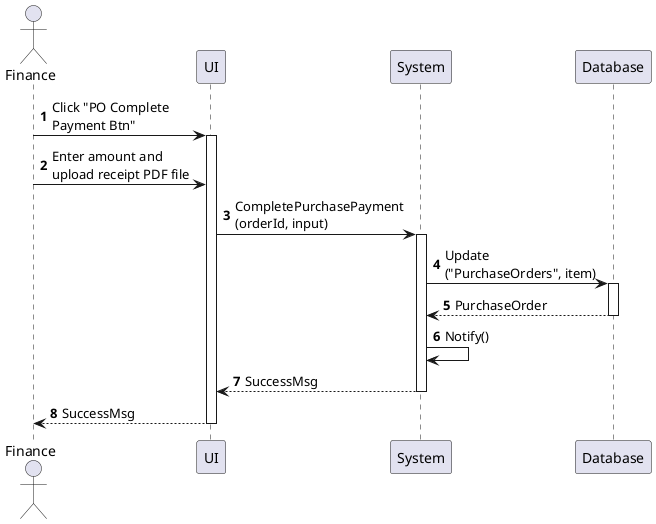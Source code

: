 @startuml purchase-order-complete-payment
autonumber

actor "Finance" as a
participant UI as f
participant System as b
participant Database as d

a -> f : Click "PO Complete\nPayment Btn"
activate f
a -> f : Enter amount and\nupload receipt PDF file
f -> b : CompletePurchasePayment\n(orderId, input)
activate b
b -> d : Update\n("PurchaseOrders", item)
activate d
return PurchaseOrder
b -> b : Notify()
return SuccessMsg
return SuccessMsg
@enduml